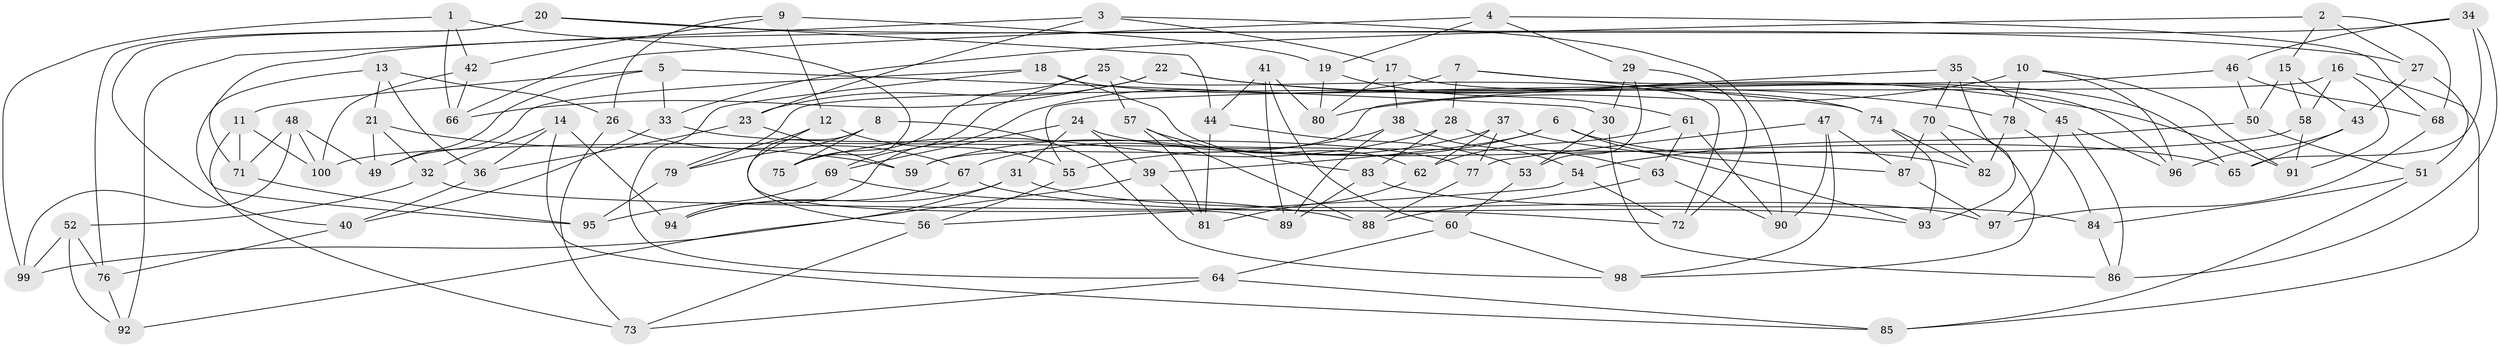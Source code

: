 // Generated by graph-tools (version 1.1) at 2025/11/02/21/25 10:11:17]
// undirected, 100 vertices, 200 edges
graph export_dot {
graph [start="1"]
  node [color=gray90,style=filled];
  1;
  2;
  3;
  4;
  5;
  6;
  7;
  8;
  9;
  10;
  11;
  12;
  13;
  14;
  15;
  16;
  17;
  18;
  19;
  20;
  21;
  22;
  23;
  24;
  25;
  26;
  27;
  28;
  29;
  30;
  31;
  32;
  33;
  34;
  35;
  36;
  37;
  38;
  39;
  40;
  41;
  42;
  43;
  44;
  45;
  46;
  47;
  48;
  49;
  50;
  51;
  52;
  53;
  54;
  55;
  56;
  57;
  58;
  59;
  60;
  61;
  62;
  63;
  64;
  65;
  66;
  67;
  68;
  69;
  70;
  71;
  72;
  73;
  74;
  75;
  76;
  77;
  78;
  79;
  80;
  81;
  82;
  83;
  84;
  85;
  86;
  87;
  88;
  89;
  90;
  91;
  92;
  93;
  94;
  95;
  96;
  97;
  98;
  99;
  100;
  1 -- 75;
  1 -- 99;
  1 -- 42;
  1 -- 66;
  2 -- 33;
  2 -- 15;
  2 -- 68;
  2 -- 27;
  3 -- 17;
  3 -- 92;
  3 -- 23;
  3 -- 90;
  4 -- 68;
  4 -- 29;
  4 -- 66;
  4 -- 19;
  5 -- 33;
  5 -- 11;
  5 -- 30;
  5 -- 49;
  6 -- 55;
  6 -- 39;
  6 -- 93;
  6 -- 82;
  7 -- 65;
  7 -- 94;
  7 -- 74;
  7 -- 28;
  8 -- 56;
  8 -- 79;
  8 -- 98;
  8 -- 75;
  9 -- 26;
  9 -- 19;
  9 -- 42;
  9 -- 12;
  10 -- 80;
  10 -- 96;
  10 -- 78;
  10 -- 91;
  11 -- 100;
  11 -- 73;
  11 -- 71;
  12 -- 55;
  12 -- 89;
  12 -- 79;
  13 -- 21;
  13 -- 36;
  13 -- 26;
  13 -- 95;
  14 -- 85;
  14 -- 94;
  14 -- 32;
  14 -- 36;
  15 -- 58;
  15 -- 50;
  15 -- 43;
  16 -- 79;
  16 -- 58;
  16 -- 85;
  16 -- 91;
  17 -- 38;
  17 -- 96;
  17 -- 80;
  18 -- 62;
  18 -- 49;
  18 -- 74;
  18 -- 64;
  19 -- 61;
  19 -- 80;
  20 -- 27;
  20 -- 76;
  20 -- 40;
  20 -- 44;
  21 -- 49;
  21 -- 59;
  21 -- 32;
  22 -- 66;
  22 -- 78;
  22 -- 23;
  22 -- 91;
  23 -- 36;
  23 -- 59;
  24 -- 39;
  24 -- 69;
  24 -- 65;
  24 -- 31;
  25 -- 57;
  25 -- 69;
  25 -- 72;
  25 -- 75;
  26 -- 73;
  26 -- 67;
  27 -- 43;
  27 -- 51;
  28 -- 63;
  28 -- 75;
  28 -- 83;
  29 -- 30;
  29 -- 72;
  29 -- 53;
  30 -- 53;
  30 -- 86;
  31 -- 92;
  31 -- 97;
  31 -- 94;
  32 -- 72;
  32 -- 52;
  33 -- 77;
  33 -- 40;
  34 -- 86;
  34 -- 46;
  34 -- 71;
  34 -- 65;
  35 -- 93;
  35 -- 45;
  35 -- 70;
  35 -- 59;
  36 -- 40;
  37 -- 77;
  37 -- 87;
  37 -- 59;
  37 -- 62;
  38 -- 89;
  38 -- 67;
  38 -- 54;
  39 -- 81;
  39 -- 99;
  40 -- 76;
  41 -- 89;
  41 -- 44;
  41 -- 60;
  41 -- 80;
  42 -- 100;
  42 -- 66;
  43 -- 65;
  43 -- 96;
  44 -- 81;
  44 -- 53;
  45 -- 96;
  45 -- 97;
  45 -- 86;
  46 -- 55;
  46 -- 68;
  46 -- 50;
  47 -- 77;
  47 -- 90;
  47 -- 87;
  47 -- 98;
  48 -- 99;
  48 -- 100;
  48 -- 71;
  48 -- 49;
  50 -- 54;
  50 -- 51;
  51 -- 84;
  51 -- 85;
  52 -- 92;
  52 -- 99;
  52 -- 76;
  53 -- 60;
  54 -- 72;
  54 -- 56;
  55 -- 56;
  56 -- 73;
  57 -- 81;
  57 -- 83;
  57 -- 88;
  58 -- 100;
  58 -- 91;
  60 -- 98;
  60 -- 64;
  61 -- 62;
  61 -- 90;
  61 -- 63;
  62 -- 81;
  63 -- 90;
  63 -- 88;
  64 -- 85;
  64 -- 73;
  67 -- 93;
  67 -- 94;
  68 -- 97;
  69 -- 88;
  69 -- 95;
  70 -- 82;
  70 -- 87;
  70 -- 98;
  71 -- 95;
  74 -- 82;
  74 -- 93;
  76 -- 92;
  77 -- 88;
  78 -- 82;
  78 -- 84;
  79 -- 95;
  83 -- 84;
  83 -- 89;
  84 -- 86;
  87 -- 97;
}
